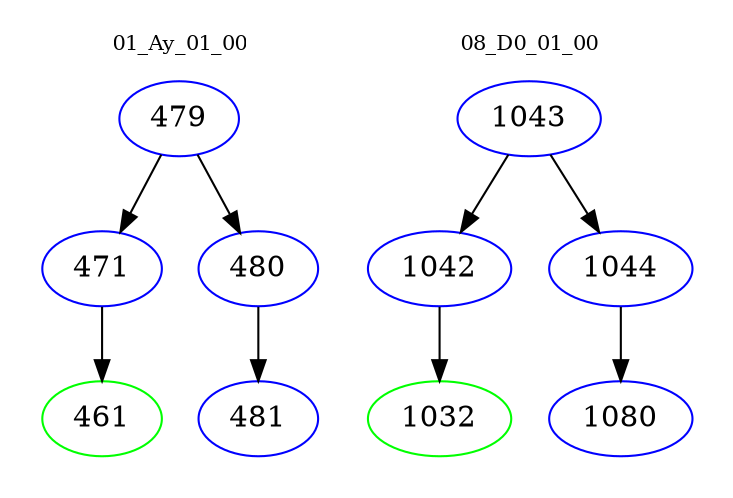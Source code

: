 digraph{
subgraph cluster_0 {
color = white
label = "01_Ay_01_00";
fontsize=10;
T0_479 [label="479", color="blue"]
T0_479 -> T0_471 [color="black"]
T0_471 [label="471", color="blue"]
T0_471 -> T0_461 [color="black"]
T0_461 [label="461", color="green"]
T0_479 -> T0_480 [color="black"]
T0_480 [label="480", color="blue"]
T0_480 -> T0_481 [color="black"]
T0_481 [label="481", color="blue"]
}
subgraph cluster_1 {
color = white
label = "08_D0_01_00";
fontsize=10;
T1_1043 [label="1043", color="blue"]
T1_1043 -> T1_1042 [color="black"]
T1_1042 [label="1042", color="blue"]
T1_1042 -> T1_1032 [color="black"]
T1_1032 [label="1032", color="green"]
T1_1043 -> T1_1044 [color="black"]
T1_1044 [label="1044", color="blue"]
T1_1044 -> T1_1080 [color="black"]
T1_1080 [label="1080", color="blue"]
}
}
